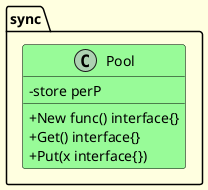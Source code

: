 @startuml

skinparam classAttributeIconSize 0
skinparam BackgroundColor LightYellow
skinparam ClassBackgroundColor PaleGreen
skinparam ClassBorderColor Black
skinparam ClassFontName Aapex

class sync.Pool {
    -store perP
    +New func() interface{}
    +Get() interface{}
    +Put(x interface{})
}

@enduml
